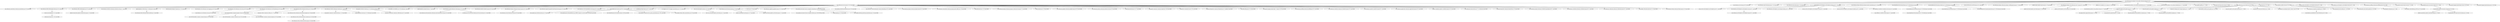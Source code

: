 digraph "de.codescape.jira.plugins:scrum-poker:atlassian-plugin:24.10.0" { 
	"de.codescape.jira.plugins:scrum-poker:atlassian-plugin:24.10.0" -> "com.atlassian.jira:jira-api:jar:10.4.0:provided" ; 
	"de.codescape.jira.plugins:scrum-poker:atlassian-plugin:24.10.0" -> "com.atlassian.sal:sal-api:jar:6.0.5:provided" ; 
	"de.codescape.jira.plugins:scrum-poker:atlassian-plugin:24.10.0" -> "com.atlassian.upm:licensing-api:jar:7.0.22:provided" ; 
	"de.codescape.jira.plugins:scrum-poker:atlassian-plugin:24.10.0" -> "com.atlassian.upm:upm-api:jar:7.0.22:provided" ; 
	"de.codescape.jira.plugins:scrum-poker:atlassian-plugin:24.10.0" -> "com.atlassian.activeobjects:activeobjects-plugin:jar:6.1.1:provided" ; 
	"de.codescape.jira.plugins:scrum-poker:atlassian-plugin:24.10.0" -> "com.atlassian.plugin:atlassian-spring-scanner-annotation:jar:5.1.0:provided" ; 
	"de.codescape.jira.plugins:scrum-poker:atlassian-plugin:24.10.0" -> "org.springframework:spring-beans:jar:5.3.39-atlassian-3:provided" ; 
	"de.codescape.jira.plugins:scrum-poker:atlassian-plugin:24.10.0" -> "org.springframework:spring-context:jar:5.3.39-atlassian-3:provided" ; 
	"de.codescape.jira.plugins:scrum-poker:atlassian-plugin:24.10.0" -> "javax.servlet:javax.servlet-api:jar:4.0.1:provided" ; 
	"de.codescape.jira.plugins:scrum-poker:atlassian-plugin:24.10.0" -> "com.atlassian.plugins:atlassian-plugins-webfragment-api:jar:7.2.0:provided" ; 
	"de.codescape.jira.plugins:scrum-poker:atlassian-plugin:24.10.0" -> "jakarta.inject:jakarta.inject-api:jar:1.0.5:provided" ; 
	"de.codescape.jira.plugins:scrum-poker:atlassian-plugin:24.10.0" -> "com.atlassian.plugins.rest:atlassian-rest-v2-api:jar:8.1.2:provided" ; 
	"de.codescape.jira.plugins:scrum-poker:atlassian-plugin:24.10.0" -> "jakarta.ws.rs:jakarta.ws.rs-api:jar:2.1.6:provided" ; 
	"de.codescape.jira.plugins:scrum-poker:atlassian-plugin:24.10.0" -> "com.fasterxml.jackson.core:jackson-annotations:jar:2.17.3:provided" ; 
	"de.codescape.jira.plugins:scrum-poker:atlassian-plugin:24.10.0" -> "com.fasterxml.jackson.core:jackson-databind:jar:2.17.3:provided" ; 
	"de.codescape.jira.plugins:scrum-poker:atlassian-plugin:24.10.0" -> "org.hsqldb:hsqldb:jar:2.7.3:test" ; 
	"de.codescape.jira.plugins:scrum-poker:atlassian-plugin:24.10.0" -> "org.hamcrest:hamcrest-core:jar:1.3:test" ; 
	"de.codescape.jira.plugins:scrum-poker:atlassian-plugin:24.10.0" -> "com.atlassian.jira:jira-tests:jar:10.4.0:test" ; 
	"de.codescape.jira.plugins:scrum-poker:atlassian-plugin:24.10.0" -> "junit:junit:jar:4.13.1:test" ; 
	"de.codescape.jira.plugins:scrum-poker:atlassian-plugin:24.10.0" -> "org.mockito:mockito-core:jar:2.21.0:test" ; 
	"de.codescape.jira.plugins:scrum-poker:atlassian-plugin:24.10.0" -> "net.java.dev.activeobjects:activeobjects-test:jar:6.1.1:test" ; 
	"de.codescape.jira.plugins:scrum-poker:atlassian-plugin:24.10.0" -> "com.atlassian.activeobjects:activeobjects-test:jar:6.1.1:test" ; 
	"de.codescape.jira.plugins:scrum-poker:atlassian-plugin:24.10.0" -> "com.atlassian.profiling:atlassian-profiling-api:jar:5.0.1:test" ; 
	"de.codescape.jira.plugins:scrum-poker:atlassian-plugin:24.10.0" -> "org.apache.lucene:lucene-core:jar:7.3.1:test" ; 
	"de.codescape.jira.plugins:scrum-poker:atlassian-plugin:24.10.0" -> "org.glassfish.jersey.core:jersey-client:jar:3.1.7:test" ; 
	"de.codescape.jira.plugins:scrum-poker:atlassian-plugin:24.10.0" -> "org.apache.logging.log4j:log4j-core:jar:2.20.0:test" ; 
	"de.codescape.jira.plugins:scrum-poker:atlassian-plugin:24.10.0" -> "org.apache.logging.log4j:log4j-api:jar:2.20.0:test" ; 
	"com.atlassian.jira:jira-api:jar:10.4.0:provided" -> "com.atlassian.annotations:atlassian-annotations:jar:5.0.2:provided" ; 
	"com.atlassian.jira:jira-api:jar:10.4.0:provided" -> "com.atlassian.ofbiz:entityengine-share:jar:4.0.1:provided" ; 
	"com.atlassian.jira:jira-api:jar:10.4.0:provided" -> "com.atlassian.ofbiz:entityengine:jar:4.0.1:provided" ; 
	"com.atlassian.jira:jira-api:jar:10.4.0:provided" -> "com.atlassian.collectors:atlassian-collectors-util:jar:1.1:provided" ; 
	"com.atlassian.jira:jira-api:jar:10.4.0:provided" -> "opensymphony:webwork:jar:1.4-atlassian-31:provided" ; 
	"com.atlassian.jira:jira-api:jar:10.4.0:provided" -> "webwork:pell-multipart-request:jar:1.31.0:provided" ; 
	"com.atlassian.jira:jira-api:jar:10.4.0:provided" -> "com.atlassian.core:atlassian-core-logging:jar:9.0.0:provided" ; 
	"com.atlassian.jira:jira-api:jar:10.4.0:provided" -> "com.atlassian.core:atlassian-core-user:jar:9.0.0:provided" ; 
	"com.atlassian.jira:jira-api:jar:10.4.0:provided" -> "com.atlassian.core:atlassian-core-thumbnail:jar:9.0.0:provided" ; 
	"com.atlassian.jira:jira-api:jar:10.4.0:provided" -> "com.atlassian.extras:atlassian-extras:jar:3.4.6:provided" ; 
	"com.atlassian.jira:jira-api:jar:10.4.0:provided" -> "com.atlassian.velocity:atlassian-velocity:jar:1.4:provided" ; 
	"com.atlassian.jira:jira-api:jar:10.4.0:provided" -> "org.apache.velocity:velocity:jar:1.6.4-atlassian-38:provided" ; 
	"com.atlassian.jira:jira-api:jar:10.4.0:provided" -> "osworkflow:osworkflow:jar:2.9.0-atlassian-1:provided" ; 
	"com.atlassian.jira:jira-api:jar:10.4.0:provided" -> "opensymphony:propertyset:jar:1.5:provided" ; 
	"com.atlassian.jira:jira-api:jar:10.4.0:provided" -> "com.atlassian.cache:atlassian-cache-api:jar:7.0.1:provided" ; 
	"com.atlassian.jira:jira-api:jar:10.4.0:provided" -> "com.atlassian.beehive:beehive-api:jar:6.0.0:provided" ; 
	"com.atlassian.jira:jira-api:jar:10.4.0:provided" -> "com.atlassian.tenancy:atlassian-tenancy-api:jar:4.0.1:provided" ; 
	"com.atlassian.jira:jira-api:jar:10.4.0:provided" -> "com.atlassian.upgrade:upgrade-task-framework-api:jar:2.0.2:provided" ; 
	"com.atlassian.jira:jira-api:jar:10.4.0:provided" -> "com.atlassian.crowd:embedded-crowd-api:jar:6.1.0:provided" ; 
	"com.atlassian.jira:jira-api:jar:10.4.0:provided" -> "com.google.guava:guava:jar:33.2.1-jre:provided" ; 
	"com.atlassian.jira:jira-api:jar:10.4.0:provided" -> "io.atlassian.fugue:fugue:jar:6.1.0:provided" ; 
	"com.atlassian.jira:jira-api:jar:10.4.0:provided" -> "io.swagger.core.v3:swagger-annotations:jar:2.2.21:provided" ; 
	"com.atlassian.jira:jira-api:jar:10.4.0:provided" -> "com.sun.mail:jakarta.mail:jar:1.6.7:provided" ; 
	"com.atlassian.jira:jira-api:jar:10.4.0:provided" -> "com.atlassian.mail:atlassian-mail:jar:7.0.3:provided" ; 
	"com.atlassian.jira:jira-api:jar:10.4.0:provided" -> "oro:oro:jar:2.0.8:provided" ; 
	"com.atlassian.jira:jira-api:jar:10.4.0:provided" -> "com.atlassian.applinks:applinks-api:jar:10.1.8:provided" ; 
	"com.atlassian.jira:jira-api:jar:10.4.0:provided" -> "com.google.javascript:closure-compiler-unshaded:jar:v20181008:provided" ; 
	"com.atlassian.jira:jira-api:jar:10.4.0:provided" -> "com.google.protobuf:protobuf-java:jar:3.25.5:provided" ; 
	"com.atlassian.jira:jira-api:jar:10.4.0:provided" -> "com.atlassian.velocity.htmlsafe:velocity-htmlsafe:jar:5.0.1:provided" ; 
	"com.atlassian.jira:jira-api:jar:10.4.0:provided" -> "com.atlassian.plugins:atlassian-plugins-api:jar:8.1.0:provided" ; 
	"com.atlassian.jira:jira-api:jar:10.4.0:provided" -> "com.atlassian.ozymandias:atlassian-plugin-point-safety:jar:1.0.0:provided" ; 
	"com.atlassian.jira:jira-api:jar:10.4.0:provided" -> "jfree:jfreechart:jar:1.0.13:provided" ; 
	"com.atlassian.jira:jira-api:jar:10.4.0:provided" -> "com.atlassian.plugins:atlassian-plugins-webresource-api:jar:7.2.2:provided" ; 
	"com.atlassian.jira:jira-api:jar:10.4.0:provided" -> "jfree:jcommon:jar:1.0.8:provided" ; 
	"com.atlassian.jira:jira-api:jar:10.4.0:provided" -> "com.atlassian.gadgets:atlassian-gadgets-api:jar:9.0.23:provided" ; 
	"com.atlassian.jira:jira-api:jar:10.4.0:provided" -> "com.atlassian.johnson:atlassian-johnson-core:jar:5.0.0:provided" ; 
	"com.atlassian.jira:jira-api:jar:10.4.0:provided" -> "joda-time:joda-time:jar:2.12.7:provided" ; 
	"com.atlassian.jira:jira-api:jar:10.4.0:provided" -> "org.apache.commons:commons-lang3:jar:3.16.0:provided" ; 
	"com.atlassian.jira:jira-api:jar:10.4.0:provided" -> "commons-io:commons-io:jar:2.16.1:provided" ; 
	"com.atlassian.jira:jira-api:jar:10.4.0:provided" -> "commons-httpclient:commons-httpclient:jar:3.1-jenkins-3:provided" ; 
	"com.atlassian.jira:jira-api:jar:10.4.0:provided" -> "org.slf4j:slf4j-api:jar:2.0.16:provided" ; 
	"com.atlassian.jira:jira-api:jar:10.4.0:provided" -> "org.apache.logging.log4j:log4j-1.2-api:jar:2.20.0:provided" ; 
	"com.atlassian.jira:jira-api:jar:10.4.0:provided" -> "com.atlassian.profiling:atlassian-profiling:jar:5.0.1:provided" ; 
	"com.atlassian.jira:jira-api:jar:10.4.0:provided" -> "com.atlassian.scheduler:atlassian-scheduler-api:jar:5.0.1:provided" ; 
	"com.atlassian.jira:jira-api:jar:10.4.0:provided" -> "com.atlassian.analytics:analytics-api:jar:9.1.1:provided" ; 
	"com.atlassian.jira:jira-api:jar:10.4.0:provided" -> "com.atlassian.application:atlassian-application-api:jar:3.0.1:provided" ; 
	"com.atlassian.jira:jira-api:jar:10.4.0:provided" -> "jakarta.validation:jakarta.validation-api:jar:2.0.2:provided" ; 
	"com.atlassian.jira:jira-api:jar:10.4.0:provided" -> "com.atlassian:lucene-extras:jar:7.3.1-atlassian-4:provided" ; 
	"com.atlassian.jira:jira-api:jar:10.4.0:provided" -> "commons-beanutils:commons-beanutils:jar:1.9.4:provided" ; 
	"com.atlassian.jira:jira-api:jar:10.4.0:provided" -> "com.atlassian.plugins:atlassian-whitelist-api-plugin:jar:6.1.1:provided" ; 
	"com.atlassian.jira:jira-api:jar:10.4.0:provided" -> "com.atlassian.webhooks:atlassian-webhooks-api:jar:8.1.1:provided" ; 
	"com.atlassian.jira:jira-api:jar:10.4.0:provided" -> "com.atlassian.webhooks:atlassian-webhooks-spi:jar:8.1.1:provided" ; 
	"com.atlassian.jira:jira-api:jar:10.4.0:provided" -> "com.google.code.gson:gson:jar:2.11.0:provided" ; 
	"com.atlassian.jira:jira-api:jar:10.4.0:provided" -> "com.atlassian.theme:atlassian-theme-api:jar:2.0.0:provided" ; 
	"com.atlassian.ofbiz:entityengine-share:jar:4.0.1:provided" -> "xerces:xercesImpl:jar:2.12.2:provided" ; 
	"xerces:xercesImpl:jar:2.12.2:provided" -> "xml-apis:xml-apis:jar:1.4.01:provided" ; 
	"com.atlassian.ofbiz:entityengine:jar:4.0.1:provided" -> "jakarta.transaction:jakarta.transaction-api:jar:1.3.3:provided" ; 
	"opensymphony:webwork:jar:1.4-atlassian-31:provided" -> "com.atlassian.html:atlassian-html-encoder:jar:1.5:provided" ; 
	"com.atlassian.core:atlassian-core-user:jar:9.0.0:provided" -> "com.atlassian.core:atlassian-core:jar:9.0.0:provided" ; 
	"com.atlassian.core:atlassian-core-thumbnail:jar:9.0.0:provided" -> "com.twelvemonkeys.imageio:imageio-core:jar:3.8.2:provided" ; 
	"com.twelvemonkeys.imageio:imageio-core:jar:3.8.2:provided" -> "com.twelvemonkeys.common:common-lang:jar:3.8.2:provided" ; 
	"com.twelvemonkeys.imageio:imageio-core:jar:3.8.2:provided" -> "com.twelvemonkeys.common:common-io:jar:3.8.2:provided" ; 
	"com.twelvemonkeys.imageio:imageio-core:jar:3.8.2:provided" -> "com.twelvemonkeys.common:common-image:jar:3.8.2:provided" ; 
	"com.atlassian.extras:atlassian-extras:jar:3.4.6:provided" -> "commons-codec:commons-codec:jar:1.17.1:provided" ; 
	"com.atlassian.extras:atlassian-extras:jar:3.4.6:provided" -> "com.atlassian.extras:atlassian-extras-key-manager:jar:3.4.6:provided" ; 
	"com.atlassian.extras:atlassian-extras-key-manager:jar:3.4.6:provided" -> "com.atlassian.extras:atlassian-extras-common:jar:3.4.6:provided" ; 
	"com.atlassian.extras:atlassian-extras-common:jar:3.4.6:provided" -> "com.atlassian.extras:atlassian-extras-api:jar:3.4.6:provided" ; 
	"com.atlassian.velocity:atlassian-velocity:jar:1.4:provided" -> "org.apache.commons:commons-text:jar:1.12.0:provided" ; 
	"com.atlassian.velocity:atlassian-velocity:jar:1.4:provided" -> "opensymphony:oscore:jar:2.3.0-atlassian-5:provided" ; 
	"org.apache.velocity:velocity:jar:1.6.4-atlassian-38:provided" -> "commons-collections:commons-collections:jar:3.2.2:provided" ; 
	"com.atlassian.cache:atlassian-cache-api:jar:7.0.1:provided" -> "com.atlassian.instrumentation:atlassian-instrumentation-core:jar:4.0.2:provided" ; 
	"com.atlassian.cache:atlassian-cache-api:jar:7.0.1:provided" -> "io.atlassian.util.concurrent:atlassian-util-concurrent:jar:4.1.0:provided" ; 
	"com.atlassian.tenancy:atlassian-tenancy-api:jar:4.0.1:provided" -> "com.atlassian.event:atlassian-event:jar:6.0.0:provided" ; 
	"com.google.guava:guava:jar:33.2.1-jre:provided" -> "com.google.guava:failureaccess:jar:1.0.2:provided" ; 
	"com.google.guava:guava:jar:33.2.1-jre:provided" -> "com.google.guava:listenablefuture:jar:9999.0-empty-to-avoid-conflict-with-guava:provided" ; 
	"com.google.guava:guava:jar:33.2.1-jre:provided" -> "org.checkerframework:checker-qual:jar:3.46.0:provided" ; 
	"com.google.guava:guava:jar:33.2.1-jre:provided" -> "com.google.errorprone:error_prone_annotations:jar:2.26.1:provided" ; 
	"com.google.guava:guava:jar:33.2.1-jre:provided" -> "com.google.j2objc:j2objc-annotations:jar:3.0.0:provided" ; 
	"com.sun.mail:jakarta.mail:jar:1.6.7:provided" -> "com.sun.activation:jakarta.activation:jar:1.2.2:provided" ; 
	"com.atlassian.mail:atlassian-mail:jar:7.0.3:provided" -> "jakarta.mail:jakarta.mail-api:jar:1.6.7:provided" ; 
	"com.atlassian.mail:atlassian-mail:jar:7.0.3:provided" -> "jakarta.activation:jakarta.activation-api:jar:1.2.2:provided" ; 
	"com.google.javascript:closure-compiler-unshaded:jar:v20181008:provided" -> "com.google.javascript:closure-compiler-externs:jar:v20181008:provided" ; 
	"com.google.javascript:closure-compiler-unshaded:jar:v20181008:provided" -> "args4j:args4j:jar:2.0.26:provided" ; 
	"com.google.javascript:closure-compiler-unshaded:jar:v20181008:provided" -> "com.google.jsinterop:jsinterop-annotations:jar:1.0.0:provided" ; 
	"com.atlassian.activeobjects:activeobjects-plugin:jar:6.1.1:provided" -> "net.java.dev.activeobjects:activeobjects:jar:6.1.1:provided" ; 
	"com.atlassian.activeobjects:activeobjects-plugin:jar:6.1.1:provided" -> "com.atlassian.activeobjects:activeobjects-core:jar:6.1.1:provided" ; 
	"com.atlassian.activeobjects:activeobjects-plugin:jar:6.1.1:provided" -> "com.atlassian.activeobjects:activeobjects-dbex:jar:6.1.1:provided" ; 
	"com.atlassian.activeobjects:activeobjects-plugin:jar:6.1.1:provided" -> "net.java.dev.activeobjects:activeobjects-core:jar:6.1.1:provided" ; 
	"com.atlassian.activeobjects:activeobjects-plugin:jar:6.1.1:provided" -> "net.java.dev.activeobjects:activeobjects-builder:jar:6.1.1:provided" ; 
	"com.atlassian.activeobjects:activeobjects-plugin:jar:6.1.1:provided" -> "org.codehaus.woodstox:woodstox-core-asl:jar:4.4.1:provided" ; 
	"com.atlassian.activeobjects:activeobjects-core:jar:6.1.1:provided" -> "com.atlassian.activeobjects:activeobjects-spi:jar:6.1.1:provided" ; 
	"org.codehaus.woodstox:woodstox-core-asl:jar:4.4.1:provided" -> "org.codehaus.woodstox:stax2-api:jar:3.1.4:provided" ; 
	"org.springframework:spring-beans:jar:5.3.39-atlassian-3:provided" -> "org.springframework:spring-core:jar:5.3.39-atlassian-3:provided" ; 
	"org.springframework:spring-core:jar:5.3.39-atlassian-3:provided" -> "org.springframework:spring-jcl:jar:5.3.39-atlassian-3:provided" ; 
	"org.springframework:spring-context:jar:5.3.39-atlassian-3:provided" -> "org.springframework:spring-aop:jar:5.3.39-atlassian-3:provided" ; 
	"org.springframework:spring-context:jar:5.3.39-atlassian-3:provided" -> "org.springframework:spring-expression:jar:5.3.39-atlassian-3:provided" ; 
	"com.atlassian.plugins.rest:atlassian-rest-v2-api:jar:8.1.2:provided" -> "jakarta.xml.bind:jakarta.xml.bind-api:jar:2.3.3:provided" ; 
	"com.atlassian.plugins.rest:atlassian-rest-v2-api:jar:8.1.2:provided" -> "jakarta.servlet:jakarta.servlet-api:jar:4.0.4:provided" ; 
	"com.fasterxml.jackson.core:jackson-databind:jar:2.17.3:provided" -> "com.fasterxml.jackson.core:jackson-core:jar:2.17.3:provided" ; 
	"com.atlassian.jira:jira-tests:jar:10.4.0:test" -> "org.junit.jupiter:junit-jupiter-api:jar:5.7.0:test" ; 
	"com.atlassian.jira:jira-tests:jar:10.4.0:test" -> "org.junit.jupiter:junit-jupiter-engine:jar:5.7.0:test" ; 
	"com.atlassian.jira:jira-tests:jar:10.4.0:test" -> "org.junit.vintage:junit-vintage-engine:jar:5.7.0:test" ; 
	"com.atlassian.jira:jira-tests:jar:10.4.0:test" -> "org.mockito:mockito-junit-jupiter:jar:2.23.0:test" ; 
	"com.atlassian.jira:jira-tests:jar:10.4.0:test" -> "org.junit.jupiter:junit-jupiter-params:jar:5.7.0:test" ; 
	"com.atlassian.jira:jira-tests:jar:10.4.0:test" -> "org.hamcrest:hamcrest-library:jar:1.3:test" ; 
	"com.atlassian.jira:jira-tests:jar:10.4.0:test" -> "mockobjects:mockobjects-jdk1.3-j2ee1.3:jar:0.07:test" ; 
	"com.atlassian.jira:jira-tests:jar:10.4.0:test" -> "com.atlassian.inception:inception:jar:1.25:test" ; 
	"org.junit.jupiter:junit-jupiter-api:jar:5.7.0:test" -> "org.apiguardian:apiguardian-api:jar:1.1.0:test" ; 
	"org.junit.jupiter:junit-jupiter-api:jar:5.7.0:test" -> "org.opentest4j:opentest4j:jar:1.2.0:test" ; 
	"org.junit.jupiter:junit-jupiter-api:jar:5.7.0:test" -> "org.junit.platform:junit-platform-commons:jar:1.7.0:test" ; 
	"org.junit.jupiter:junit-jupiter-engine:jar:5.7.0:test" -> "org.junit.platform:junit-platform-engine:jar:1.7.0:test" ; 
	"com.atlassian.inception:inception:jar:1.25:test" -> "com.atlassian.modzdetector:modz-detector:jar:0.12:test" ; 
	"org.mockito:mockito-core:jar:2.21.0:test" -> "net.bytebuddy:byte-buddy:jar:1.14.19:test" ; 
	"org.mockito:mockito-core:jar:2.21.0:test" -> "net.bytebuddy:byte-buddy-agent:jar:1.8.15:test" ; 
	"org.mockito:mockito-core:jar:2.21.0:test" -> "org.objenesis:objenesis:jar:2.1:test" ; 
	"com.atlassian.profiling:atlassian-profiling-api:jar:5.0.1:test" -> "com.google.code.findbugs:jsr305:jar:3.0.2:provided" ; 
	"org.glassfish.jersey.core:jersey-client:jar:3.1.7:test" -> "org.glassfish.jersey.core:jersey-common:jar:2.42:test" ; 
	"org.glassfish.jersey.core:jersey-common:jar:2.42:test" -> "jakarta.annotation:jakarta.annotation-api:jar:1.3.5:test" ; 
	"org.glassfish.jersey.core:jersey-common:jar:2.42:test" -> "org.glassfish.hk2:osgi-resource-locator:jar:1.0.3:test" ; 
 } 